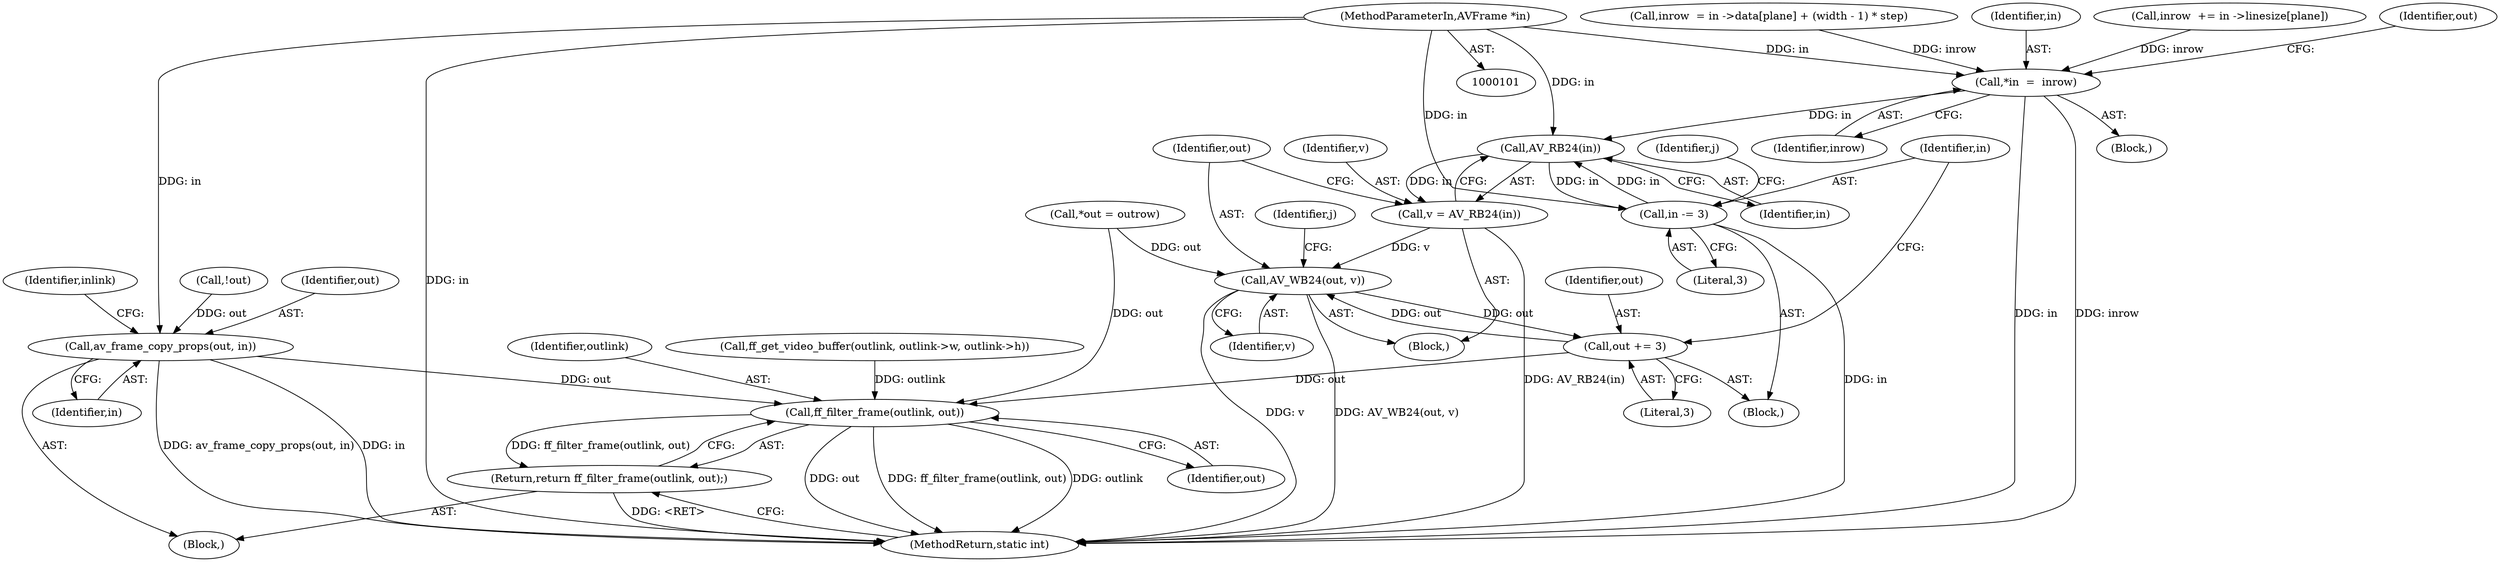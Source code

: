 digraph "0_FFmpeg_e43a0a232dbf6d3c161823c2e07c52e76227a1bc_4@pointer" {
"1000103" [label="(MethodParameterIn,AVFrame *in)"];
"1000152" [label="(Call,av_frame_copy_props(out, in))"];
"1000440" [label="(Call,ff_filter_frame(outlink, out))"];
"1000439" [label="(Return,return ff_filter_frame(outlink, out);)"];
"1000334" [label="(Call,*in  =  inrow)"];
"1000362" [label="(Call,AV_RB24(in))"];
"1000355" [label="(Call,in -= 3)"];
"1000360" [label="(Call,v = AV_RB24(in))"];
"1000364" [label="(Call,AV_WB24(out, v))"];
"1000352" [label="(Call,out += 3)"];
"1000160" [label="(Identifier,inlink)"];
"1000354" [label="(Literal,3)"];
"1000104" [label="(Block,)"];
"1000103" [label="(MethodParameterIn,AVFrame *in)"];
"1000352" [label="(Call,out += 3)"];
"1000357" [label="(Literal,3)"];
"1000422" [label="(Call,inrow  += in ->linesize[plane])"];
"1000365" [label="(Identifier,out)"];
"1000360" [label="(Call,v = AV_RB24(in))"];
"1000334" [label="(Call,*in  =  inrow)"];
"1000339" [label="(Identifier,out)"];
"1000143" [label="(Call,!out)"];
"1000358" [label="(Block,)"];
"1000154" [label="(Identifier,in)"];
"1000254" [label="(Call,inrow  = in ->data[plane] + (width - 1) * step)"];
"1000338" [label="(Call,*out = outrow)"];
"1000364" [label="(Call,AV_WB24(out, v))"];
"1000439" [label="(Return,return ff_filter_frame(outlink, out);)"];
"1000134" [label="(Call,ff_get_video_buffer(outlink, outlink->w, outlink->h))"];
"1000443" [label="(MethodReturn,static int)"];
"1000440" [label="(Call,ff_filter_frame(outlink, out))"];
"1000363" [label="(Identifier,in)"];
"1000366" [label="(Identifier,v)"];
"1000350" [label="(Identifier,j)"];
"1000346" [label="(Identifier,j)"];
"1000153" [label="(Identifier,out)"];
"1000335" [label="(Identifier,in)"];
"1000442" [label="(Identifier,out)"];
"1000355" [label="(Call,in -= 3)"];
"1000356" [label="(Identifier,in)"];
"1000152" [label="(Call,av_frame_copy_props(out, in))"];
"1000336" [label="(Identifier,inrow)"];
"1000332" [label="(Block,)"];
"1000353" [label="(Identifier,out)"];
"1000351" [label="(Block,)"];
"1000361" [label="(Identifier,v)"];
"1000362" [label="(Call,AV_RB24(in))"];
"1000441" [label="(Identifier,outlink)"];
"1000103" -> "1000101"  [label="AST: "];
"1000103" -> "1000443"  [label="DDG: in"];
"1000103" -> "1000152"  [label="DDG: in"];
"1000103" -> "1000334"  [label="DDG: in"];
"1000103" -> "1000355"  [label="DDG: in"];
"1000103" -> "1000362"  [label="DDG: in"];
"1000152" -> "1000104"  [label="AST: "];
"1000152" -> "1000154"  [label="CFG: "];
"1000153" -> "1000152"  [label="AST: "];
"1000154" -> "1000152"  [label="AST: "];
"1000160" -> "1000152"  [label="CFG: "];
"1000152" -> "1000443"  [label="DDG: av_frame_copy_props(out, in)"];
"1000152" -> "1000443"  [label="DDG: in"];
"1000143" -> "1000152"  [label="DDG: out"];
"1000152" -> "1000440"  [label="DDG: out"];
"1000440" -> "1000439"  [label="AST: "];
"1000440" -> "1000442"  [label="CFG: "];
"1000441" -> "1000440"  [label="AST: "];
"1000442" -> "1000440"  [label="AST: "];
"1000439" -> "1000440"  [label="CFG: "];
"1000440" -> "1000443"  [label="DDG: out"];
"1000440" -> "1000443"  [label="DDG: ff_filter_frame(outlink, out)"];
"1000440" -> "1000443"  [label="DDG: outlink"];
"1000440" -> "1000439"  [label="DDG: ff_filter_frame(outlink, out)"];
"1000134" -> "1000440"  [label="DDG: outlink"];
"1000338" -> "1000440"  [label="DDG: out"];
"1000352" -> "1000440"  [label="DDG: out"];
"1000439" -> "1000104"  [label="AST: "];
"1000443" -> "1000439"  [label="CFG: "];
"1000439" -> "1000443"  [label="DDG: <RET>"];
"1000334" -> "1000332"  [label="AST: "];
"1000334" -> "1000336"  [label="CFG: "];
"1000335" -> "1000334"  [label="AST: "];
"1000336" -> "1000334"  [label="AST: "];
"1000339" -> "1000334"  [label="CFG: "];
"1000334" -> "1000443"  [label="DDG: inrow"];
"1000334" -> "1000443"  [label="DDG: in"];
"1000254" -> "1000334"  [label="DDG: inrow"];
"1000422" -> "1000334"  [label="DDG: inrow"];
"1000334" -> "1000362"  [label="DDG: in"];
"1000362" -> "1000360"  [label="AST: "];
"1000362" -> "1000363"  [label="CFG: "];
"1000363" -> "1000362"  [label="AST: "];
"1000360" -> "1000362"  [label="CFG: "];
"1000362" -> "1000355"  [label="DDG: in"];
"1000362" -> "1000360"  [label="DDG: in"];
"1000355" -> "1000362"  [label="DDG: in"];
"1000355" -> "1000351"  [label="AST: "];
"1000355" -> "1000357"  [label="CFG: "];
"1000356" -> "1000355"  [label="AST: "];
"1000357" -> "1000355"  [label="AST: "];
"1000346" -> "1000355"  [label="CFG: "];
"1000355" -> "1000443"  [label="DDG: in"];
"1000360" -> "1000358"  [label="AST: "];
"1000361" -> "1000360"  [label="AST: "];
"1000365" -> "1000360"  [label="CFG: "];
"1000360" -> "1000443"  [label="DDG: AV_RB24(in)"];
"1000360" -> "1000364"  [label="DDG: v"];
"1000364" -> "1000358"  [label="AST: "];
"1000364" -> "1000366"  [label="CFG: "];
"1000365" -> "1000364"  [label="AST: "];
"1000366" -> "1000364"  [label="AST: "];
"1000350" -> "1000364"  [label="CFG: "];
"1000364" -> "1000443"  [label="DDG: AV_WB24(out, v)"];
"1000364" -> "1000443"  [label="DDG: v"];
"1000364" -> "1000352"  [label="DDG: out"];
"1000338" -> "1000364"  [label="DDG: out"];
"1000352" -> "1000364"  [label="DDG: out"];
"1000352" -> "1000351"  [label="AST: "];
"1000352" -> "1000354"  [label="CFG: "];
"1000353" -> "1000352"  [label="AST: "];
"1000354" -> "1000352"  [label="AST: "];
"1000356" -> "1000352"  [label="CFG: "];
}
